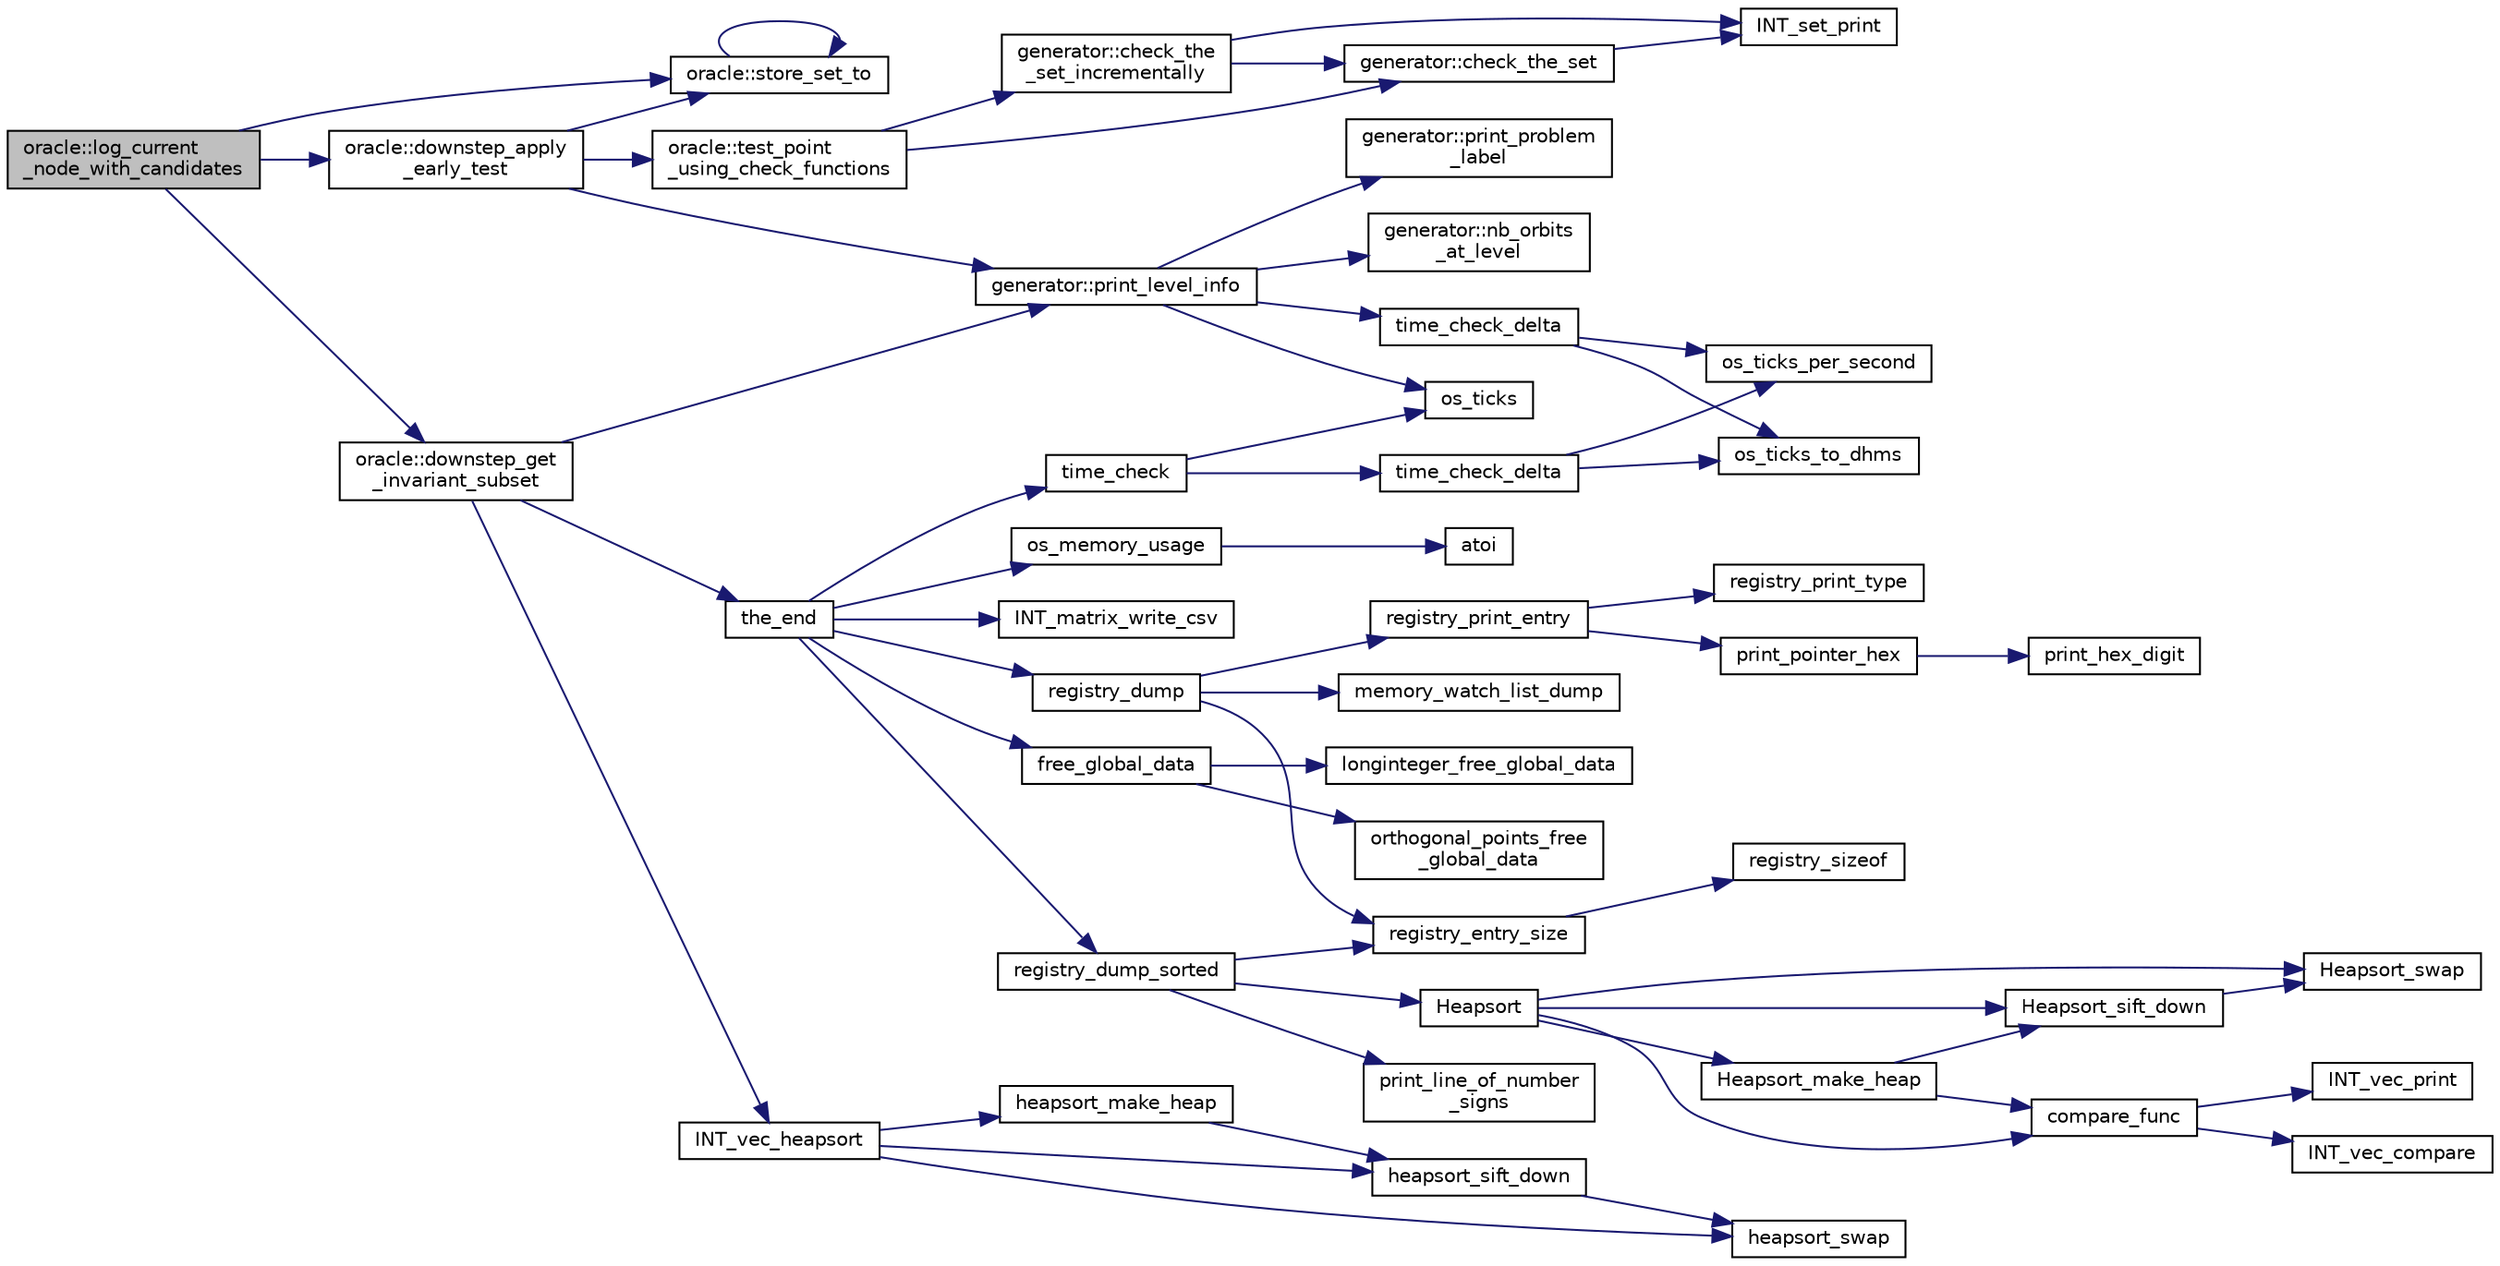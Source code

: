 digraph "oracle::log_current_node_with_candidates"
{
  edge [fontname="Helvetica",fontsize="10",labelfontname="Helvetica",labelfontsize="10"];
  node [fontname="Helvetica",fontsize="10",shape=record];
  rankdir="LR";
  Node6609 [label="oracle::log_current\l_node_with_candidates",height=0.2,width=0.4,color="black", fillcolor="grey75", style="filled", fontcolor="black"];
  Node6609 -> Node6610 [color="midnightblue",fontsize="10",style="solid",fontname="Helvetica"];
  Node6610 [label="oracle::store_set_to",height=0.2,width=0.4,color="black", fillcolor="white", style="filled",URL="$d7/da7/classoracle.html#a4489d03d342f31d1e64632ce4d0e700d"];
  Node6610 -> Node6610 [color="midnightblue",fontsize="10",style="solid",fontname="Helvetica"];
  Node6609 -> Node6611 [color="midnightblue",fontsize="10",style="solid",fontname="Helvetica"];
  Node6611 [label="oracle::downstep_get\l_invariant_subset",height=0.2,width=0.4,color="black", fillcolor="white", style="filled",URL="$d7/da7/classoracle.html#ae2540e94ee617a407069f976739cfd71"];
  Node6611 -> Node6612 [color="midnightblue",fontsize="10",style="solid",fontname="Helvetica"];
  Node6612 [label="generator::print_level_info",height=0.2,width=0.4,color="black", fillcolor="white", style="filled",URL="$d7/d73/classgenerator.html#aeef1b9fe6115b67be42d7cb3206fddd2"];
  Node6612 -> Node6613 [color="midnightblue",fontsize="10",style="solid",fontname="Helvetica"];
  Node6613 [label="os_ticks",height=0.2,width=0.4,color="black", fillcolor="white", style="filled",URL="$d5/db4/io__and__os_8h.html#a3da6d2b09e35d569adb7101dffcb5224"];
  Node6612 -> Node6614 [color="midnightblue",fontsize="10",style="solid",fontname="Helvetica"];
  Node6614 [label="time_check_delta",height=0.2,width=0.4,color="black", fillcolor="white", style="filled",URL="$d9/d60/discreta_8h.html#a89a8565e34c7dcbb97180cd6af7454a1"];
  Node6614 -> Node6615 [color="midnightblue",fontsize="10",style="solid",fontname="Helvetica"];
  Node6615 [label="os_ticks_per_second",height=0.2,width=0.4,color="black", fillcolor="white", style="filled",URL="$d5/db4/io__and__os_8h.html#a1b35e7a094dfde9db39ae352c9c17042"];
  Node6614 -> Node6616 [color="midnightblue",fontsize="10",style="solid",fontname="Helvetica"];
  Node6616 [label="os_ticks_to_dhms",height=0.2,width=0.4,color="black", fillcolor="white", style="filled",URL="$d5/db4/io__and__os_8h.html#a0d715587fd9b8ab4e2bc822a2be313ba"];
  Node6612 -> Node6617 [color="midnightblue",fontsize="10",style="solid",fontname="Helvetica"];
  Node6617 [label="generator::print_problem\l_label",height=0.2,width=0.4,color="black", fillcolor="white", style="filled",URL="$d7/d73/classgenerator.html#a06d3c064ba84ebe8db3537e6273f16c3"];
  Node6612 -> Node6618 [color="midnightblue",fontsize="10",style="solid",fontname="Helvetica"];
  Node6618 [label="generator::nb_orbits\l_at_level",height=0.2,width=0.4,color="black", fillcolor="white", style="filled",URL="$d7/d73/classgenerator.html#a020f3d8378448310d044a4a24fadf301"];
  Node6611 -> Node6619 [color="midnightblue",fontsize="10",style="solid",fontname="Helvetica"];
  Node6619 [label="the_end",height=0.2,width=0.4,color="black", fillcolor="white", style="filled",URL="$d9/d60/discreta_8h.html#a3ebbd3ccb665a9f78deaa7408577b60c"];
  Node6619 -> Node6620 [color="midnightblue",fontsize="10",style="solid",fontname="Helvetica"];
  Node6620 [label="free_global_data",height=0.2,width=0.4,color="black", fillcolor="white", style="filled",URL="$d3/dfb/discreta__global_8_c.html#a6bd9eb050090f8cf1e92db88a459cc28"];
  Node6620 -> Node6621 [color="midnightblue",fontsize="10",style="solid",fontname="Helvetica"];
  Node6621 [label="orthogonal_points_free\l_global_data",height=0.2,width=0.4,color="black", fillcolor="white", style="filled",URL="$d4/d67/geometry_8h.html#a9ff48c751a12182f1cc6ee384f80aa0b"];
  Node6620 -> Node6622 [color="midnightblue",fontsize="10",style="solid",fontname="Helvetica"];
  Node6622 [label="longinteger_free_global_data",height=0.2,width=0.4,color="black", fillcolor="white", style="filled",URL="$de/dc5/algebra__and__number__theory_8h.html#a6160ced6b3ffc2765c111f7d4f94ed42"];
  Node6619 -> Node6623 [color="midnightblue",fontsize="10",style="solid",fontname="Helvetica"];
  Node6623 [label="registry_dump",height=0.2,width=0.4,color="black", fillcolor="white", style="filled",URL="$d5/db4/io__and__os_8h.html#a8ad65cbe10865661e8bafd6be2164955"];
  Node6623 -> Node6624 [color="midnightblue",fontsize="10",style="solid",fontname="Helvetica"];
  Node6624 [label="registry_print_entry",height=0.2,width=0.4,color="black", fillcolor="white", style="filled",URL="$df/d84/foundations_2io__and__os_2memory_8_c.html#a2b54b210ed9aae58085d1ef7fa3bcbff"];
  Node6624 -> Node6625 [color="midnightblue",fontsize="10",style="solid",fontname="Helvetica"];
  Node6625 [label="print_pointer_hex",height=0.2,width=0.4,color="black", fillcolor="white", style="filled",URL="$d5/db4/io__and__os_8h.html#a32add94de62a1d910cc0fc35ed90ab48"];
  Node6625 -> Node6626 [color="midnightblue",fontsize="10",style="solid",fontname="Helvetica"];
  Node6626 [label="print_hex_digit",height=0.2,width=0.4,color="black", fillcolor="white", style="filled",URL="$d4/d74/util_8_c.html#a36c64a828eefed0a0cfdd6186ec92c31"];
  Node6624 -> Node6627 [color="midnightblue",fontsize="10",style="solid",fontname="Helvetica"];
  Node6627 [label="registry_print_type",height=0.2,width=0.4,color="black", fillcolor="white", style="filled",URL="$df/d84/foundations_2io__and__os_2memory_8_c.html#a0c81861cc8a6dd21364c89bb3ac8e82c"];
  Node6623 -> Node6628 [color="midnightblue",fontsize="10",style="solid",fontname="Helvetica"];
  Node6628 [label="registry_entry_size",height=0.2,width=0.4,color="black", fillcolor="white", style="filled",URL="$df/d84/foundations_2io__and__os_2memory_8_c.html#abb7fc0eff582133f5bd8a7cbd78d742b"];
  Node6628 -> Node6629 [color="midnightblue",fontsize="10",style="solid",fontname="Helvetica"];
  Node6629 [label="registry_sizeof",height=0.2,width=0.4,color="black", fillcolor="white", style="filled",URL="$df/d84/foundations_2io__and__os_2memory_8_c.html#a1ebe71d1cd99d79db497355f608be044"];
  Node6623 -> Node6630 [color="midnightblue",fontsize="10",style="solid",fontname="Helvetica"];
  Node6630 [label="memory_watch_list_dump",height=0.2,width=0.4,color="black", fillcolor="white", style="filled",URL="$df/d84/foundations_2io__and__os_2memory_8_c.html#ad0967d55a42071e28f50be4fbe7893bd"];
  Node6619 -> Node6631 [color="midnightblue",fontsize="10",style="solid",fontname="Helvetica"];
  Node6631 [label="registry_dump_sorted",height=0.2,width=0.4,color="black", fillcolor="white", style="filled",URL="$d5/db4/io__and__os_8h.html#aa28c9ee8650332ad2d526d5eb4fae48e"];
  Node6631 -> Node6632 [color="midnightblue",fontsize="10",style="solid",fontname="Helvetica"];
  Node6632 [label="print_line_of_number\l_signs",height=0.2,width=0.4,color="black", fillcolor="white", style="filled",URL="$d5/db4/io__and__os_8h.html#a59b640c1f8b0040f26fa06b641191105"];
  Node6631 -> Node6628 [color="midnightblue",fontsize="10",style="solid",fontname="Helvetica"];
  Node6631 -> Node6633 [color="midnightblue",fontsize="10",style="solid",fontname="Helvetica"];
  Node6633 [label="Heapsort",height=0.2,width=0.4,color="black", fillcolor="white", style="filled",URL="$d5/de2/foundations_2data__structures_2data__structures_8h.html#a2af240488f5893071c88af35d9f06b6d"];
  Node6633 -> Node6634 [color="midnightblue",fontsize="10",style="solid",fontname="Helvetica"];
  Node6634 [label="Heapsort_make_heap",height=0.2,width=0.4,color="black", fillcolor="white", style="filled",URL="$d4/dd7/sorting_8_c.html#ae2f81d9c1e532bee5c80dfae7cc45bcc"];
  Node6634 -> Node6635 [color="midnightblue",fontsize="10",style="solid",fontname="Helvetica"];
  Node6635 [label="Heapsort_sift_down",height=0.2,width=0.4,color="black", fillcolor="white", style="filled",URL="$d4/dd7/sorting_8_c.html#a89625a5f8e99e9a76db45ad133b5a3f3"];
  Node6635 -> Node6636 [color="midnightblue",fontsize="10",style="solid",fontname="Helvetica"];
  Node6636 [label="Heapsort_swap",height=0.2,width=0.4,color="black", fillcolor="white", style="filled",URL="$d4/dd7/sorting_8_c.html#a7d47ff5b6218622f072ca38a87900496"];
  Node6634 -> Node6637 [color="midnightblue",fontsize="10",style="solid",fontname="Helvetica"];
  Node6637 [label="compare_func",height=0.2,width=0.4,color="black", fillcolor="white", style="filled",URL="$dc/d77/pentomino__5x5_8_c.html#af532ec92afffcb63cd1f1180e96642d4"];
  Node6637 -> Node6638 [color="midnightblue",fontsize="10",style="solid",fontname="Helvetica"];
  Node6638 [label="INT_vec_compare",height=0.2,width=0.4,color="black", fillcolor="white", style="filled",URL="$d5/de2/foundations_2data__structures_2data__structures_8h.html#ac1a17fca23fb4a338aef8547a4c2fded"];
  Node6637 -> Node6639 [color="midnightblue",fontsize="10",style="solid",fontname="Helvetica"];
  Node6639 [label="INT_vec_print",height=0.2,width=0.4,color="black", fillcolor="white", style="filled",URL="$df/dbf/sajeeb_8_c.html#a79a5901af0b47dd0d694109543c027fe"];
  Node6633 -> Node6637 [color="midnightblue",fontsize="10",style="solid",fontname="Helvetica"];
  Node6633 -> Node6636 [color="midnightblue",fontsize="10",style="solid",fontname="Helvetica"];
  Node6633 -> Node6635 [color="midnightblue",fontsize="10",style="solid",fontname="Helvetica"];
  Node6619 -> Node6640 [color="midnightblue",fontsize="10",style="solid",fontname="Helvetica"];
  Node6640 [label="time_check",height=0.2,width=0.4,color="black", fillcolor="white", style="filled",URL="$d9/d60/discreta_8h.html#a04d64356f0c7cb798e55daec998c527e"];
  Node6640 -> Node6613 [color="midnightblue",fontsize="10",style="solid",fontname="Helvetica"];
  Node6640 -> Node6641 [color="midnightblue",fontsize="10",style="solid",fontname="Helvetica"];
  Node6641 [label="time_check_delta",height=0.2,width=0.4,color="black", fillcolor="white", style="filled",URL="$d3/d72/global_8_c.html#a89a8565e34c7dcbb97180cd6af7454a1"];
  Node6641 -> Node6615 [color="midnightblue",fontsize="10",style="solid",fontname="Helvetica"];
  Node6641 -> Node6616 [color="midnightblue",fontsize="10",style="solid",fontname="Helvetica"];
  Node6619 -> Node6642 [color="midnightblue",fontsize="10",style="solid",fontname="Helvetica"];
  Node6642 [label="os_memory_usage",height=0.2,width=0.4,color="black", fillcolor="white", style="filled",URL="$d5/db4/io__and__os_8h.html#a5d6ab4b80c58e5d8bdb0fd1625709d0b"];
  Node6642 -> Node6643 [color="midnightblue",fontsize="10",style="solid",fontname="Helvetica"];
  Node6643 [label="atoi",height=0.2,width=0.4,color="black", fillcolor="white", style="filled",URL="$d9/d60/discreta_8h.html#ad0ac71cbcb495289e474437d6b7d7fac"];
  Node6619 -> Node6644 [color="midnightblue",fontsize="10",style="solid",fontname="Helvetica"];
  Node6644 [label="INT_matrix_write_csv",height=0.2,width=0.4,color="black", fillcolor="white", style="filled",URL="$d5/db4/io__and__os_8h.html#a57604af509e1d43e918fd38e5f4ee96f"];
  Node6611 -> Node6645 [color="midnightblue",fontsize="10",style="solid",fontname="Helvetica"];
  Node6645 [label="INT_vec_heapsort",height=0.2,width=0.4,color="black", fillcolor="white", style="filled",URL="$d5/de2/foundations_2data__structures_2data__structures_8h.html#a3590ad9987f801fbfc94634300182f39"];
  Node6645 -> Node6646 [color="midnightblue",fontsize="10",style="solid",fontname="Helvetica"];
  Node6646 [label="heapsort_make_heap",height=0.2,width=0.4,color="black", fillcolor="white", style="filled",URL="$d4/dd7/sorting_8_c.html#a42f24453d7d77eeb1338ebd1a13cfdbb"];
  Node6646 -> Node6647 [color="midnightblue",fontsize="10",style="solid",fontname="Helvetica"];
  Node6647 [label="heapsort_sift_down",height=0.2,width=0.4,color="black", fillcolor="white", style="filled",URL="$d4/dd7/sorting_8_c.html#a65cbb1a6a3f01f511673705437ddc18b"];
  Node6647 -> Node6648 [color="midnightblue",fontsize="10",style="solid",fontname="Helvetica"];
  Node6648 [label="heapsort_swap",height=0.2,width=0.4,color="black", fillcolor="white", style="filled",URL="$d4/dd7/sorting_8_c.html#a8f048362e6065297b19b6975bcbbfcc6"];
  Node6645 -> Node6648 [color="midnightblue",fontsize="10",style="solid",fontname="Helvetica"];
  Node6645 -> Node6647 [color="midnightblue",fontsize="10",style="solid",fontname="Helvetica"];
  Node6609 -> Node6649 [color="midnightblue",fontsize="10",style="solid",fontname="Helvetica"];
  Node6649 [label="oracle::downstep_apply\l_early_test",height=0.2,width=0.4,color="black", fillcolor="white", style="filled",URL="$d7/da7/classoracle.html#ac774d80f30c7e58e1e87c891ca3ec814"];
  Node6649 -> Node6612 [color="midnightblue",fontsize="10",style="solid",fontname="Helvetica"];
  Node6649 -> Node6610 [color="midnightblue",fontsize="10",style="solid",fontname="Helvetica"];
  Node6649 -> Node6650 [color="midnightblue",fontsize="10",style="solid",fontname="Helvetica"];
  Node6650 [label="oracle::test_point\l_using_check_functions",height=0.2,width=0.4,color="black", fillcolor="white", style="filled",URL="$d7/da7/classoracle.html#aea2e35ca2b51a9251711735f6080217f"];
  Node6650 -> Node6651 [color="midnightblue",fontsize="10",style="solid",fontname="Helvetica"];
  Node6651 [label="generator::check_the\l_set_incrementally",height=0.2,width=0.4,color="black", fillcolor="white", style="filled",URL="$d7/d73/classgenerator.html#a6ffae728f3b12f9879cb614d9b37660a"];
  Node6651 -> Node6652 [color="midnightblue",fontsize="10",style="solid",fontname="Helvetica"];
  Node6652 [label="generator::check_the_set",height=0.2,width=0.4,color="black", fillcolor="white", style="filled",URL="$d7/d73/classgenerator.html#a584bdf110f34a1d5c171a6d56c1a33ec"];
  Node6652 -> Node6653 [color="midnightblue",fontsize="10",style="solid",fontname="Helvetica"];
  Node6653 [label="INT_set_print",height=0.2,width=0.4,color="black", fillcolor="white", style="filled",URL="$df/dbf/sajeeb_8_c.html#a97614645ec11df30e0e896367f91ffd9"];
  Node6651 -> Node6653 [color="midnightblue",fontsize="10",style="solid",fontname="Helvetica"];
  Node6650 -> Node6652 [color="midnightblue",fontsize="10",style="solid",fontname="Helvetica"];
}
